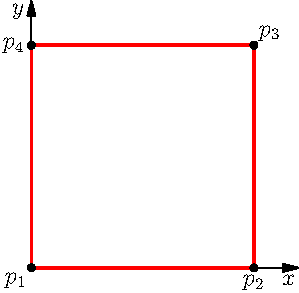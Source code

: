 import graph;
size(150,0);

xaxis("$x$",0,1.2,Arrow);
yaxis("$y$",0,1.2,Arrow);

pair a1=(0,0);
pair a2=(1,0);
pair a3=(1,1);
pair a4=(0,1);

draw(a1--a2--a3--a4--cycle, red+linewidth(1.3));

pen pd = linewidth(4);
dot(a1,pd);
dot(a2,pd);
dot(a3,pd);
dot(a4,pd);

label("$p_1$", a1, SW);
label("$p_2$", a2, S);
label("$p_3$", a3, NE);
label("$p_4$", a4, W);
